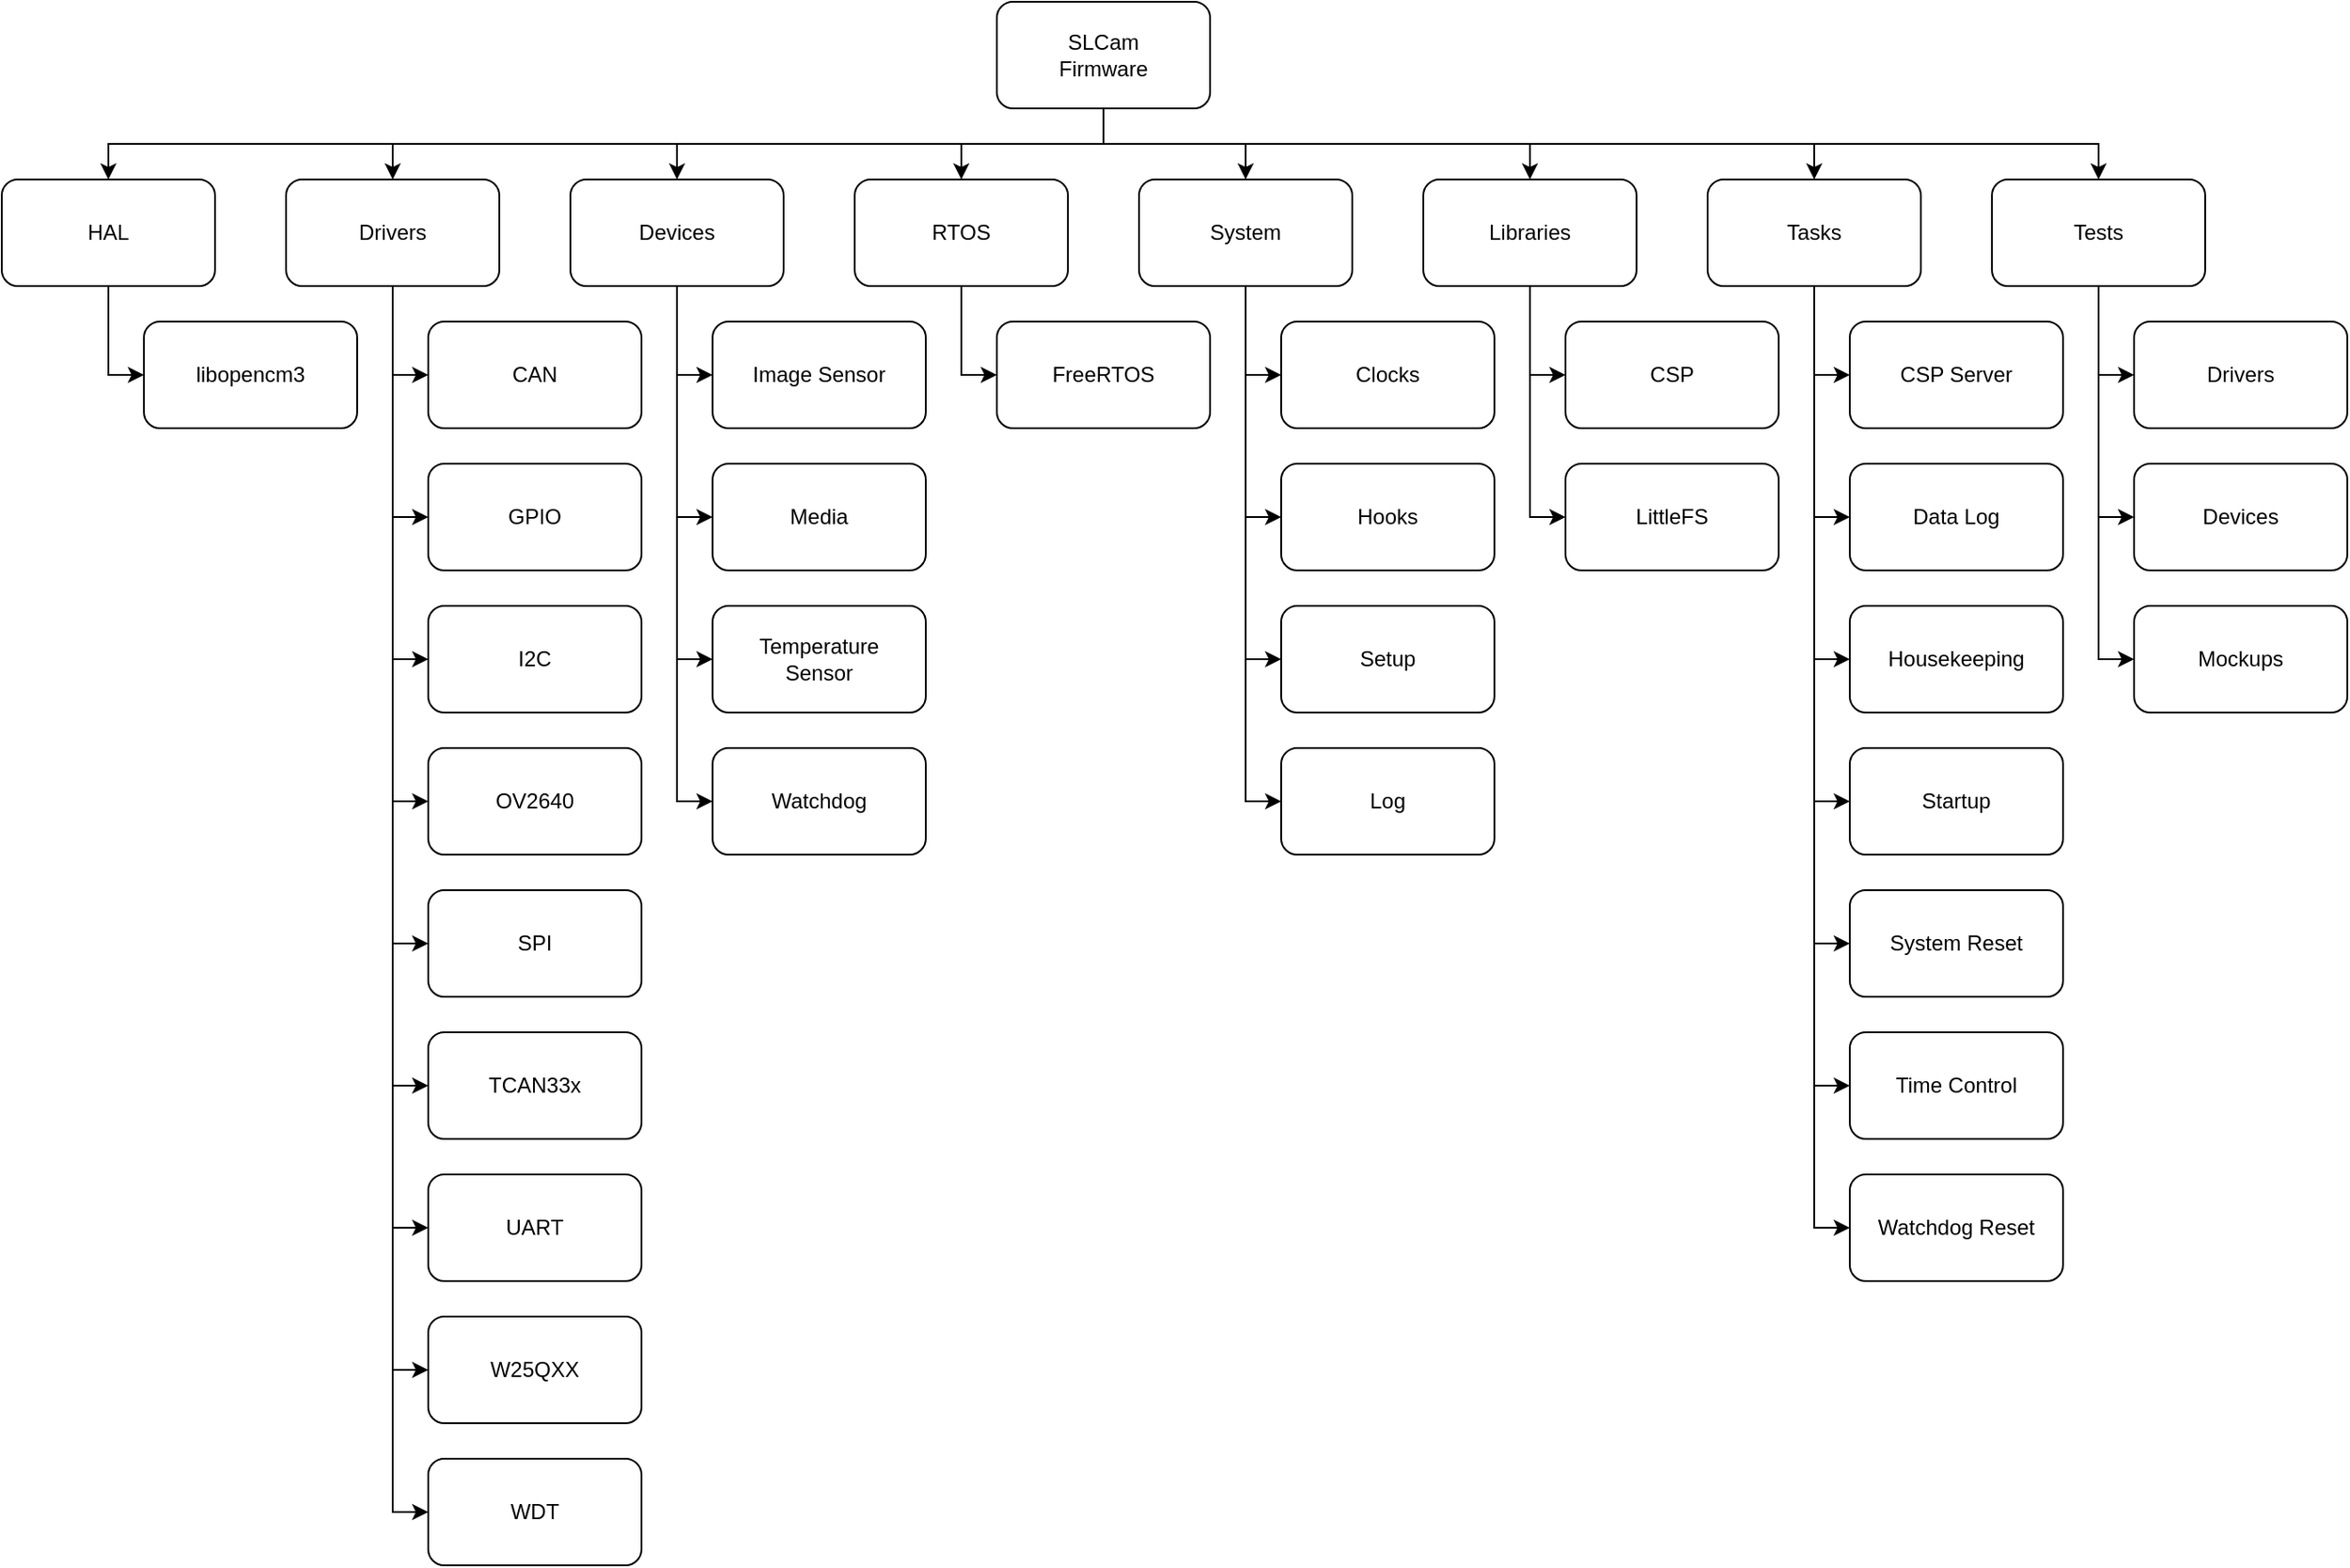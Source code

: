 <mxfile version="20.3.0" type="device"><diagram id="0qJPchqlG3AJ2SKAlhdZ" name="Page-1"><mxGraphModel dx="1422" dy="873" grid="1" gridSize="10" guides="1" tooltips="1" connect="1" arrows="1" fold="1" page="1" pageScale="1" pageWidth="3300" pageHeight="2339" math="0" shadow="0"><root><mxCell id="0"/><mxCell id="1" parent="0"/><mxCell id="wKr-DCmSTUYVzHx5VQgJ-1" value="Drivers" style="rounded=1;whiteSpace=wrap;html=1;" parent="1" vertex="1"><mxGeometry x="360" y="440" width="120" height="60" as="geometry"/></mxCell><mxCell id="wKr-DCmSTUYVzHx5VQgJ-2" value="Devices" style="rounded=1;whiteSpace=wrap;html=1;" parent="1" vertex="1"><mxGeometry x="520" y="440" width="120" height="60" as="geometry"/></mxCell><mxCell id="wKr-DCmSTUYVzHx5VQgJ-3" value="Tasks" style="rounded=1;whiteSpace=wrap;html=1;" parent="1" vertex="1"><mxGeometry x="1160" y="440" width="120" height="60" as="geometry"/></mxCell><mxCell id="wKr-DCmSTUYVzHx5VQgJ-4" value="CAN" style="rounded=1;whiteSpace=wrap;html=1;" parent="1" vertex="1"><mxGeometry x="440" y="520" width="120" height="60" as="geometry"/></mxCell><mxCell id="wKr-DCmSTUYVzHx5VQgJ-5" value="GPIO" style="rounded=1;whiteSpace=wrap;html=1;" parent="1" vertex="1"><mxGeometry x="440" y="600" width="120" height="60" as="geometry"/></mxCell><mxCell id="wKr-DCmSTUYVzHx5VQgJ-6" value="I2C" style="rounded=1;whiteSpace=wrap;html=1;" parent="1" vertex="1"><mxGeometry x="440" y="680" width="120" height="60" as="geometry"/></mxCell><mxCell id="wKr-DCmSTUYVzHx5VQgJ-7" value="OV2640" style="rounded=1;whiteSpace=wrap;html=1;" parent="1" vertex="1"><mxGeometry x="440" y="760" width="120" height="60" as="geometry"/></mxCell><mxCell id="wKr-DCmSTUYVzHx5VQgJ-8" value="SPI" style="rounded=1;whiteSpace=wrap;html=1;" parent="1" vertex="1"><mxGeometry x="440" y="840" width="120" height="60" as="geometry"/></mxCell><mxCell id="wKr-DCmSTUYVzHx5VQgJ-9" value="UART" style="rounded=1;whiteSpace=wrap;html=1;" parent="1" vertex="1"><mxGeometry x="440" y="1000" width="120" height="60" as="geometry"/></mxCell><mxCell id="wKr-DCmSTUYVzHx5VQgJ-10" value="W25QXX" style="rounded=1;whiteSpace=wrap;html=1;" parent="1" vertex="1"><mxGeometry x="440" y="1080" width="120" height="60" as="geometry"/></mxCell><mxCell id="wKr-DCmSTUYVzHx5VQgJ-18" value="" style="endArrow=classic;html=1;rounded=0;entryX=0;entryY=0.5;entryDx=0;entryDy=0;exitX=0.5;exitY=1;exitDx=0;exitDy=0;" parent="1" source="wKr-DCmSTUYVzHx5VQgJ-1" target="wKr-DCmSTUYVzHx5VQgJ-4" edge="1"><mxGeometry width="50" height="50" relative="1" as="geometry"><mxPoint x="330" y="580" as="sourcePoint"/><mxPoint x="380" y="530" as="targetPoint"/><Array as="points"><mxPoint x="420" y="550"/></Array></mxGeometry></mxCell><mxCell id="wKr-DCmSTUYVzHx5VQgJ-19" value="" style="endArrow=classic;html=1;rounded=0;entryX=0;entryY=0.5;entryDx=0;entryDy=0;exitX=0.5;exitY=1;exitDx=0;exitDy=0;" parent="1" source="wKr-DCmSTUYVzHx5VQgJ-1" target="wKr-DCmSTUYVzHx5VQgJ-5" edge="1"><mxGeometry width="50" height="50" relative="1" as="geometry"><mxPoint x="230" y="710" as="sourcePoint"/><mxPoint x="280" y="660" as="targetPoint"/><Array as="points"><mxPoint x="420" y="630"/></Array></mxGeometry></mxCell><mxCell id="wKr-DCmSTUYVzHx5VQgJ-20" value="" style="endArrow=classic;html=1;rounded=0;entryX=0;entryY=0.5;entryDx=0;entryDy=0;exitX=0.5;exitY=1;exitDx=0;exitDy=0;" parent="1" source="wKr-DCmSTUYVzHx5VQgJ-1" target="wKr-DCmSTUYVzHx5VQgJ-6" edge="1"><mxGeometry width="50" height="50" relative="1" as="geometry"><mxPoint x="340" y="760" as="sourcePoint"/><mxPoint x="390" y="710" as="targetPoint"/><Array as="points"><mxPoint x="420" y="710"/></Array></mxGeometry></mxCell><mxCell id="wKr-DCmSTUYVzHx5VQgJ-21" value="" style="endArrow=classic;html=1;rounded=0;entryX=0;entryY=0.5;entryDx=0;entryDy=0;exitX=0.5;exitY=1;exitDx=0;exitDy=0;" parent="1" source="wKr-DCmSTUYVzHx5VQgJ-1" target="wKr-DCmSTUYVzHx5VQgJ-7" edge="1"><mxGeometry width="50" height="50" relative="1" as="geometry"><mxPoint x="260" y="810" as="sourcePoint"/><mxPoint x="310" y="760" as="targetPoint"/><Array as="points"><mxPoint x="420" y="790"/></Array></mxGeometry></mxCell><mxCell id="wKr-DCmSTUYVzHx5VQgJ-22" value="" style="endArrow=classic;html=1;rounded=0;entryX=0;entryY=0.5;entryDx=0;entryDy=0;exitX=0.5;exitY=1;exitDx=0;exitDy=0;" parent="1" source="wKr-DCmSTUYVzHx5VQgJ-1" target="wKr-DCmSTUYVzHx5VQgJ-8" edge="1"><mxGeometry width="50" height="50" relative="1" as="geometry"><mxPoint x="260" y="890" as="sourcePoint"/><mxPoint x="310" y="840" as="targetPoint"/><Array as="points"><mxPoint x="420" y="870"/></Array></mxGeometry></mxCell><mxCell id="wKr-DCmSTUYVzHx5VQgJ-23" value="" style="endArrow=classic;html=1;rounded=0;entryX=0;entryY=0.5;entryDx=0;entryDy=0;exitX=0.5;exitY=1;exitDx=0;exitDy=0;" parent="1" source="wKr-DCmSTUYVzHx5VQgJ-1" target="wKr-DCmSTUYVzHx5VQgJ-9" edge="1"><mxGeometry width="50" height="50" relative="1" as="geometry"><mxPoint x="260" y="1010" as="sourcePoint"/><mxPoint x="310" y="960" as="targetPoint"/><Array as="points"><mxPoint x="420" y="1030"/></Array></mxGeometry></mxCell><mxCell id="wKr-DCmSTUYVzHx5VQgJ-24" value="" style="endArrow=classic;html=1;rounded=0;entryX=0;entryY=0.5;entryDx=0;entryDy=0;exitX=0.5;exitY=1;exitDx=0;exitDy=0;" parent="1" source="wKr-DCmSTUYVzHx5VQgJ-1" target="wKr-DCmSTUYVzHx5VQgJ-10" edge="1"><mxGeometry width="50" height="50" relative="1" as="geometry"><mxPoint x="340" y="720" as="sourcePoint"/><mxPoint x="380" y="1050" as="targetPoint"/><Array as="points"><mxPoint x="420" y="1110"/></Array></mxGeometry></mxCell><mxCell id="wKr-DCmSTUYVzHx5VQgJ-32" value="Image Sensor" style="rounded=1;whiteSpace=wrap;html=1;" parent="1" vertex="1"><mxGeometry x="600" y="520" width="120" height="60" as="geometry"/></mxCell><mxCell id="wKr-DCmSTUYVzHx5VQgJ-33" value="Media" style="rounded=1;whiteSpace=wrap;html=1;" parent="1" vertex="1"><mxGeometry x="600" y="600" width="120" height="60" as="geometry"/></mxCell><mxCell id="wKr-DCmSTUYVzHx5VQgJ-35" value="Temperature&lt;br&gt;Sensor" style="rounded=1;whiteSpace=wrap;html=1;" parent="1" vertex="1"><mxGeometry x="600" y="680" width="120" height="60" as="geometry"/></mxCell><mxCell id="wKr-DCmSTUYVzHx5VQgJ-37" value="Watchdog" style="rounded=1;whiteSpace=wrap;html=1;" parent="1" vertex="1"><mxGeometry x="600" y="760" width="120" height="60" as="geometry"/></mxCell><mxCell id="wKr-DCmSTUYVzHx5VQgJ-43" value="CSP Server" style="rounded=1;whiteSpace=wrap;html=1;" parent="1" vertex="1"><mxGeometry x="1240" y="520" width="120" height="60" as="geometry"/></mxCell><mxCell id="wKr-DCmSTUYVzHx5VQgJ-44" value="Housekeeping" style="rounded=1;whiteSpace=wrap;html=1;" parent="1" vertex="1"><mxGeometry x="1240" y="680" width="120" height="60" as="geometry"/></mxCell><mxCell id="wKr-DCmSTUYVzHx5VQgJ-45" value="Startup" style="rounded=1;whiteSpace=wrap;html=1;" parent="1" vertex="1"><mxGeometry x="1240" y="760" width="120" height="60" as="geometry"/></mxCell><mxCell id="wKr-DCmSTUYVzHx5VQgJ-46" value="System Reset" style="rounded=1;whiteSpace=wrap;html=1;" parent="1" vertex="1"><mxGeometry x="1240" y="840" width="120" height="60" as="geometry"/></mxCell><mxCell id="wKr-DCmSTUYVzHx5VQgJ-47" value="Time Control" style="rounded=1;whiteSpace=wrap;html=1;" parent="1" vertex="1"><mxGeometry x="1240" y="920" width="120" height="60" as="geometry"/></mxCell><mxCell id="wKr-DCmSTUYVzHx5VQgJ-48" value="Watchdog Reset" style="rounded=1;whiteSpace=wrap;html=1;" parent="1" vertex="1"><mxGeometry x="1240" y="1000" width="120" height="60" as="geometry"/></mxCell><mxCell id="wKr-DCmSTUYVzHx5VQgJ-52" value="" style="endArrow=classic;html=1;rounded=0;entryX=0;entryY=0.5;entryDx=0;entryDy=0;exitX=0.5;exitY=1;exitDx=0;exitDy=0;" parent="1" source="wKr-DCmSTUYVzHx5VQgJ-2" target="wKr-DCmSTUYVzHx5VQgJ-32" edge="1"><mxGeometry width="50" height="50" relative="1" as="geometry"><mxPoint x="550" y="630" as="sourcePoint"/><mxPoint x="600" y="580" as="targetPoint"/><Array as="points"><mxPoint x="580" y="550"/></Array></mxGeometry></mxCell><mxCell id="wKr-DCmSTUYVzHx5VQgJ-54" value="" style="endArrow=classic;html=1;rounded=0;entryX=0;entryY=0.5;entryDx=0;entryDy=0;exitX=0.5;exitY=1;exitDx=0;exitDy=0;" parent="1" target="wKr-DCmSTUYVzHx5VQgJ-33" edge="1"><mxGeometry width="50" height="50" relative="1" as="geometry"><mxPoint x="580" y="500" as="sourcePoint"/><mxPoint x="600" y="710" as="targetPoint"/><Array as="points"><mxPoint x="580" y="630"/></Array></mxGeometry></mxCell><mxCell id="wKr-DCmSTUYVzHx5VQgJ-56" value="" style="endArrow=classic;html=1;rounded=0;entryX=0;entryY=0.5;entryDx=0;entryDy=0;exitX=0.5;exitY=1;exitDx=0;exitDy=0;" parent="1" edge="1"><mxGeometry width="50" height="50" relative="1" as="geometry"><mxPoint x="1220" y="500" as="sourcePoint"/><mxPoint x="1240" y="550" as="targetPoint"/><Array as="points"><mxPoint x="1220" y="550"/></Array></mxGeometry></mxCell><mxCell id="wKr-DCmSTUYVzHx5VQgJ-57" value="" style="endArrow=classic;html=1;rounded=0;entryX=0;entryY=0.5;entryDx=0;entryDy=0;exitX=0.5;exitY=1;exitDx=0;exitDy=0;" parent="1" edge="1"><mxGeometry width="50" height="50" relative="1" as="geometry"><mxPoint x="1220" y="500" as="sourcePoint"/><mxPoint x="1240" y="630" as="targetPoint"/><Array as="points"><mxPoint x="1220" y="630"/></Array></mxGeometry></mxCell><mxCell id="wKr-DCmSTUYVzHx5VQgJ-58" value="" style="endArrow=classic;html=1;rounded=0;entryX=0;entryY=0.5;entryDx=0;entryDy=0;exitX=0.5;exitY=1;exitDx=0;exitDy=0;" parent="1" edge="1"><mxGeometry width="50" height="50" relative="1" as="geometry"><mxPoint x="1220" y="500" as="sourcePoint"/><mxPoint x="1240" y="710.0" as="targetPoint"/><Array as="points"><mxPoint x="1220" y="710"/></Array></mxGeometry></mxCell><mxCell id="wKr-DCmSTUYVzHx5VQgJ-59" value="" style="endArrow=classic;html=1;rounded=0;entryX=0;entryY=0.5;entryDx=0;entryDy=0;exitX=0.5;exitY=1;exitDx=0;exitDy=0;" parent="1" edge="1"><mxGeometry width="50" height="50" relative="1" as="geometry"><mxPoint x="1220" y="500" as="sourcePoint"/><mxPoint x="1240" y="790" as="targetPoint"/><Array as="points"><mxPoint x="1220" y="790"/></Array></mxGeometry></mxCell><mxCell id="wKr-DCmSTUYVzHx5VQgJ-60" value="" style="endArrow=classic;html=1;rounded=0;entryX=0;entryY=0.5;entryDx=0;entryDy=0;exitX=0.5;exitY=1;exitDx=0;exitDy=0;" parent="1" target="wKr-DCmSTUYVzHx5VQgJ-35" edge="1"><mxGeometry width="50" height="50" relative="1" as="geometry"><mxPoint x="580.0" y="500" as="sourcePoint"/><mxPoint x="600.0" y="870" as="targetPoint"/><Array as="points"><mxPoint x="580" y="710"/></Array></mxGeometry></mxCell><mxCell id="wKr-DCmSTUYVzHx5VQgJ-61" value="" style="endArrow=classic;html=1;rounded=0;entryX=0;entryY=0.5;entryDx=0;entryDy=0;exitX=0.5;exitY=1;exitDx=0;exitDy=0;" parent="1" edge="1"><mxGeometry width="50" height="50" relative="1" as="geometry"><mxPoint x="1220" y="500" as="sourcePoint"/><mxPoint x="1240" y="870" as="targetPoint"/><Array as="points"><mxPoint x="1220" y="870"/></Array></mxGeometry></mxCell><mxCell id="wKr-DCmSTUYVzHx5VQgJ-63" value="" style="endArrow=classic;html=1;rounded=0;entryX=0;entryY=0.5;entryDx=0;entryDy=0;exitX=0.5;exitY=1;exitDx=0;exitDy=0;" parent="1" edge="1"><mxGeometry width="50" height="50" relative="1" as="geometry"><mxPoint x="1220" y="500" as="sourcePoint"/><mxPoint x="1240" y="950" as="targetPoint"/><Array as="points"><mxPoint x="1220" y="950"/></Array></mxGeometry></mxCell><mxCell id="wKr-DCmSTUYVzHx5VQgJ-65" value="" style="endArrow=classic;html=1;rounded=0;entryX=0;entryY=0.5;entryDx=0;entryDy=0;exitX=0.5;exitY=1;exitDx=0;exitDy=0;" parent="1" target="wKr-DCmSTUYVzHx5VQgJ-37" edge="1"><mxGeometry width="50" height="50" relative="1" as="geometry"><mxPoint x="580" y="500" as="sourcePoint"/><mxPoint x="600" y="1030" as="targetPoint"/><Array as="points"><mxPoint x="580" y="790"/></Array></mxGeometry></mxCell><mxCell id="wKr-DCmSTUYVzHx5VQgJ-73" value="SLCam&lt;br&gt;Firmware" style="rounded=1;whiteSpace=wrap;html=1;" parent="1" vertex="1"><mxGeometry x="760" y="340" width="120" height="60" as="geometry"/></mxCell><mxCell id="wKr-DCmSTUYVzHx5VQgJ-74" value="Tests" style="rounded=1;whiteSpace=wrap;html=1;" parent="1" vertex="1"><mxGeometry x="1320" y="440" width="120" height="60" as="geometry"/></mxCell><mxCell id="wKr-DCmSTUYVzHx5VQgJ-75" value="RTOS" style="rounded=1;whiteSpace=wrap;html=1;" parent="1" vertex="1"><mxGeometry x="680" y="440" width="120" height="60" as="geometry"/></mxCell><mxCell id="wKr-DCmSTUYVzHx5VQgJ-76" value="FreeRTOS" style="rounded=1;whiteSpace=wrap;html=1;" parent="1" vertex="1"><mxGeometry x="760" y="520" width="120" height="60" as="geometry"/></mxCell><mxCell id="wKr-DCmSTUYVzHx5VQgJ-77" value="HAL" style="rounded=1;whiteSpace=wrap;html=1;" parent="1" vertex="1"><mxGeometry x="200" y="440" width="120" height="60" as="geometry"/></mxCell><mxCell id="wKr-DCmSTUYVzHx5VQgJ-78" value="libopencm3" style="rounded=1;whiteSpace=wrap;html=1;" parent="1" vertex="1"><mxGeometry x="280" y="520" width="120" height="60" as="geometry"/></mxCell><mxCell id="wKr-DCmSTUYVzHx5VQgJ-79" value="" style="endArrow=classic;html=1;rounded=0;entryX=0;entryY=0.5;entryDx=0;entryDy=0;exitX=0.5;exitY=1;exitDx=0;exitDy=0;" parent="1" source="wKr-DCmSTUYVzHx5VQgJ-77" target="wKr-DCmSTUYVzHx5VQgJ-78" edge="1"><mxGeometry width="50" height="50" relative="1" as="geometry"><mxPoint x="150" y="650" as="sourcePoint"/><mxPoint x="200" y="600" as="targetPoint"/><Array as="points"><mxPoint x="260" y="550"/></Array></mxGeometry></mxCell><mxCell id="wKr-DCmSTUYVzHx5VQgJ-80" value="System" style="rounded=1;whiteSpace=wrap;html=1;" parent="1" vertex="1"><mxGeometry x="840" y="440" width="120" height="60" as="geometry"/></mxCell><mxCell id="wKr-DCmSTUYVzHx5VQgJ-81" value="" style="endArrow=classic;html=1;rounded=0;exitX=0.5;exitY=1;exitDx=0;exitDy=0;entryX=0.5;entryY=0;entryDx=0;entryDy=0;" parent="1" source="wKr-DCmSTUYVzHx5VQgJ-73" target="wKr-DCmSTUYVzHx5VQgJ-77" edge="1"><mxGeometry width="50" height="50" relative="1" as="geometry"><mxPoint x="440" y="370" as="sourcePoint"/><mxPoint x="490" y="320" as="targetPoint"/><Array as="points"><mxPoint x="820" y="420"/><mxPoint x="260" y="420"/></Array></mxGeometry></mxCell><mxCell id="wKr-DCmSTUYVzHx5VQgJ-82" value="" style="endArrow=classic;html=1;rounded=0;exitX=0.5;exitY=1;exitDx=0;exitDy=0;entryX=0.5;entryY=0;entryDx=0;entryDy=0;" parent="1" source="wKr-DCmSTUYVzHx5VQgJ-73" target="wKr-DCmSTUYVzHx5VQgJ-1" edge="1"><mxGeometry width="50" height="50" relative="1" as="geometry"><mxPoint x="530" y="360" as="sourcePoint"/><mxPoint x="580" y="310" as="targetPoint"/><Array as="points"><mxPoint x="820" y="420"/><mxPoint x="420" y="420"/></Array></mxGeometry></mxCell><mxCell id="wKr-DCmSTUYVzHx5VQgJ-84" value="" style="endArrow=classic;html=1;rounded=0;entryX=0.5;entryY=0;entryDx=0;entryDy=0;exitX=0.5;exitY=1;exitDx=0;exitDy=0;" parent="1" source="wKr-DCmSTUYVzHx5VQgJ-73" target="wKr-DCmSTUYVzHx5VQgJ-2" edge="1"><mxGeometry width="50" height="50" relative="1" as="geometry"><mxPoint x="740" y="400" as="sourcePoint"/><mxPoint x="590" y="270" as="targetPoint"/><Array as="points"><mxPoint x="820" y="420"/><mxPoint x="580" y="420"/></Array></mxGeometry></mxCell><mxCell id="wKr-DCmSTUYVzHx5VQgJ-85" value="" style="endArrow=classic;html=1;rounded=0;exitX=0.5;exitY=1;exitDx=0;exitDy=0;entryX=0.5;entryY=0;entryDx=0;entryDy=0;" parent="1" source="wKr-DCmSTUYVzHx5VQgJ-73" target="wKr-DCmSTUYVzHx5VQgJ-75" edge="1"><mxGeometry width="50" height="50" relative="1" as="geometry"><mxPoint x="910" y="340" as="sourcePoint"/><mxPoint x="960" y="290" as="targetPoint"/><Array as="points"><mxPoint x="820" y="420"/><mxPoint x="740" y="420"/></Array></mxGeometry></mxCell><mxCell id="wKr-DCmSTUYVzHx5VQgJ-86" value="" style="endArrow=classic;html=1;rounded=0;exitX=0.5;exitY=1;exitDx=0;exitDy=0;entryX=0.5;entryY=0;entryDx=0;entryDy=0;" parent="1" source="wKr-DCmSTUYVzHx5VQgJ-73" target="wKr-DCmSTUYVzHx5VQgJ-80" edge="1"><mxGeometry width="50" height="50" relative="1" as="geometry"><mxPoint x="850" y="400" as="sourcePoint"/><mxPoint x="900" y="350" as="targetPoint"/><Array as="points"><mxPoint x="820" y="420"/><mxPoint x="900" y="420"/></Array></mxGeometry></mxCell><mxCell id="wKr-DCmSTUYVzHx5VQgJ-87" value="" style="endArrow=classic;html=1;rounded=0;entryX=0.5;entryY=0;entryDx=0;entryDy=0;exitX=0.5;exitY=1;exitDx=0;exitDy=0;" parent="1" source="wKr-DCmSTUYVzHx5VQgJ-73" target="CFDHa2f1Dzw2Eoaa0pef-2" edge="1"><mxGeometry width="50" height="50" relative="1" as="geometry"><mxPoint x="740" y="400" as="sourcePoint"/><mxPoint x="1010" y="330" as="targetPoint"/><Array as="points"><mxPoint x="820" y="420"/><mxPoint x="1060" y="420"/></Array></mxGeometry></mxCell><mxCell id="wKr-DCmSTUYVzHx5VQgJ-88" value="" style="endArrow=classic;html=1;rounded=0;entryX=0.5;entryY=0;entryDx=0;entryDy=0;exitX=0.5;exitY=1;exitDx=0;exitDy=0;" parent="1" source="wKr-DCmSTUYVzHx5VQgJ-73" target="wKr-DCmSTUYVzHx5VQgJ-3" edge="1"><mxGeometry width="50" height="50" relative="1" as="geometry"><mxPoint x="1060" y="390" as="sourcePoint"/><mxPoint x="1110" y="340" as="targetPoint"/><Array as="points"><mxPoint x="820" y="420"/><mxPoint x="1220" y="420"/></Array></mxGeometry></mxCell><mxCell id="wKr-DCmSTUYVzHx5VQgJ-89" value="" style="endArrow=classic;html=1;rounded=0;entryX=0;entryY=0.5;entryDx=0;entryDy=0;exitX=0.5;exitY=1;exitDx=0;exitDy=0;" parent="1" edge="1"><mxGeometry width="50" height="50" relative="1" as="geometry"><mxPoint x="740" y="500" as="sourcePoint"/><mxPoint x="760" y="550" as="targetPoint"/><Array as="points"><mxPoint x="740" y="550"/></Array></mxGeometry></mxCell><mxCell id="wKr-DCmSTUYVzHx5VQgJ-90" value="Clocks" style="rounded=1;whiteSpace=wrap;html=1;" parent="1" vertex="1"><mxGeometry x="920" y="520" width="120" height="60" as="geometry"/></mxCell><mxCell id="wKr-DCmSTUYVzHx5VQgJ-91" value="Hooks" style="rounded=1;whiteSpace=wrap;html=1;" parent="1" vertex="1"><mxGeometry x="920" y="600" width="120" height="60" as="geometry"/></mxCell><mxCell id="wKr-DCmSTUYVzHx5VQgJ-92" value="Setup" style="rounded=1;whiteSpace=wrap;html=1;" parent="1" vertex="1"><mxGeometry x="920" y="680" width="120" height="60" as="geometry"/></mxCell><mxCell id="wKr-DCmSTUYVzHx5VQgJ-93" value="Log" style="rounded=1;whiteSpace=wrap;html=1;" parent="1" vertex="1"><mxGeometry x="920" y="760" width="120" height="60" as="geometry"/></mxCell><mxCell id="wKr-DCmSTUYVzHx5VQgJ-94" value="" style="endArrow=classic;html=1;rounded=0;entryX=0;entryY=0.5;entryDx=0;entryDy=0;exitX=0.5;exitY=1;exitDx=0;exitDy=0;" parent="1" source="wKr-DCmSTUYVzHx5VQgJ-80" target="wKr-DCmSTUYVzHx5VQgJ-90" edge="1"><mxGeometry width="50" height="50" relative="1" as="geometry"><mxPoint x="760" y="680" as="sourcePoint"/><mxPoint x="810" y="630" as="targetPoint"/><Array as="points"><mxPoint x="900" y="550"/></Array></mxGeometry></mxCell><mxCell id="wKr-DCmSTUYVzHx5VQgJ-96" value="" style="endArrow=classic;html=1;rounded=0;entryX=0;entryY=0.5;entryDx=0;entryDy=0;exitX=0.5;exitY=1;exitDx=0;exitDy=0;" parent="1" edge="1"><mxGeometry width="50" height="50" relative="1" as="geometry"><mxPoint x="900" y="500" as="sourcePoint"/><mxPoint x="920" y="630" as="targetPoint"/><Array as="points"><mxPoint x="900" y="630"/></Array></mxGeometry></mxCell><mxCell id="wKr-DCmSTUYVzHx5VQgJ-98" value="" style="endArrow=classic;html=1;rounded=0;entryX=0;entryY=0.5;entryDx=0;entryDy=0;exitX=0.5;exitY=1;exitDx=0;exitDy=0;" parent="1" edge="1"><mxGeometry width="50" height="50" relative="1" as="geometry"><mxPoint x="900" y="500" as="sourcePoint"/><mxPoint x="920" y="710" as="targetPoint"/><Array as="points"><mxPoint x="900" y="710"/></Array></mxGeometry></mxCell><mxCell id="wKr-DCmSTUYVzHx5VQgJ-99" value="" style="endArrow=classic;html=1;rounded=0;entryX=0;entryY=0.5;entryDx=0;entryDy=0;exitX=0.5;exitY=1;exitDx=0;exitDy=0;" parent="1" edge="1"><mxGeometry width="50" height="50" relative="1" as="geometry"><mxPoint x="900" y="500" as="sourcePoint"/><mxPoint x="920" y="790" as="targetPoint"/><Array as="points"><mxPoint x="900" y="790"/></Array></mxGeometry></mxCell><mxCell id="wKr-DCmSTUYVzHx5VQgJ-100" value="Drivers" style="rounded=1;whiteSpace=wrap;html=1;" parent="1" vertex="1"><mxGeometry x="1400" y="520" width="120" height="60" as="geometry"/></mxCell><mxCell id="wKr-DCmSTUYVzHx5VQgJ-101" value="Devices" style="rounded=1;whiteSpace=wrap;html=1;" parent="1" vertex="1"><mxGeometry x="1400" y="600" width="120" height="60" as="geometry"/></mxCell><mxCell id="wKr-DCmSTUYVzHx5VQgJ-102" value="Mockups" style="rounded=1;whiteSpace=wrap;html=1;" parent="1" vertex="1"><mxGeometry x="1400" y="680" width="120" height="60" as="geometry"/></mxCell><mxCell id="wKr-DCmSTUYVzHx5VQgJ-105" value="" style="endArrow=classic;html=1;rounded=0;entryX=0;entryY=0.5;entryDx=0;entryDy=0;exitX=0.5;exitY=1;exitDx=0;exitDy=0;" parent="1" edge="1"><mxGeometry width="50" height="50" relative="1" as="geometry"><mxPoint x="1380" y="500" as="sourcePoint"/><mxPoint x="1400" y="550" as="targetPoint"/><Array as="points"><mxPoint x="1380" y="550"/></Array></mxGeometry></mxCell><mxCell id="wKr-DCmSTUYVzHx5VQgJ-108" value="" style="endArrow=classic;html=1;rounded=0;entryX=0;entryY=0.5;entryDx=0;entryDy=0;exitX=0.5;exitY=1;exitDx=0;exitDy=0;" parent="1" edge="1"><mxGeometry width="50" height="50" relative="1" as="geometry"><mxPoint x="1380" y="500" as="sourcePoint"/><mxPoint x="1400" y="630" as="targetPoint"/><Array as="points"><mxPoint x="1380" y="630"/></Array></mxGeometry></mxCell><mxCell id="wKr-DCmSTUYVzHx5VQgJ-109" value="" style="endArrow=classic;html=1;rounded=0;entryX=0;entryY=0.5;entryDx=0;entryDy=0;exitX=0.5;exitY=1;exitDx=0;exitDy=0;" parent="1" edge="1"><mxGeometry width="50" height="50" relative="1" as="geometry"><mxPoint x="1380" y="500" as="sourcePoint"/><mxPoint x="1400" y="710" as="targetPoint"/><Array as="points"><mxPoint x="1380" y="710"/></Array></mxGeometry></mxCell><mxCell id="Bkrh-ptFk3ei_VH5K3O8-4" value="WDT" style="rounded=1;whiteSpace=wrap;html=1;" parent="1" vertex="1"><mxGeometry x="440" y="1160" width="120" height="60" as="geometry"/></mxCell><mxCell id="Bkrh-ptFk3ei_VH5K3O8-8" value="" style="endArrow=classic;html=1;rounded=0;entryX=0;entryY=0.5;entryDx=0;entryDy=0;exitX=0.5;exitY=1;exitDx=0;exitDy=0;" parent="1" source="wKr-DCmSTUYVzHx5VQgJ-1" target="Bkrh-ptFk3ei_VH5K3O8-4" edge="1"><mxGeometry width="50" height="50" relative="1" as="geometry"><mxPoint x="290" y="970" as="sourcePoint"/><mxPoint x="230" y="2010" as="targetPoint"/><Array as="points"><mxPoint x="420" y="1190"/></Array></mxGeometry></mxCell><mxCell id="CFDHa2f1Dzw2Eoaa0pef-2" value="Libraries" style="rounded=1;whiteSpace=wrap;html=1;" parent="1" vertex="1"><mxGeometry x="1000" y="440" width="120" height="60" as="geometry"/></mxCell><mxCell id="CFDHa2f1Dzw2Eoaa0pef-3" value="CSP" style="rounded=1;whiteSpace=wrap;html=1;" parent="1" vertex="1"><mxGeometry x="1080" y="520" width="120" height="60" as="geometry"/></mxCell><mxCell id="CFDHa2f1Dzw2Eoaa0pef-4" value="LittleFS" style="rounded=1;whiteSpace=wrap;html=1;" parent="1" vertex="1"><mxGeometry x="1080" y="600" width="120" height="60" as="geometry"/></mxCell><mxCell id="CFDHa2f1Dzw2Eoaa0pef-5" value="" style="endArrow=classic;html=1;rounded=0;exitX=0.5;exitY=1;exitDx=0;exitDy=0;entryX=0;entryY=0.5;entryDx=0;entryDy=0;" parent="1" source="CFDHa2f1Dzw2Eoaa0pef-2" target="CFDHa2f1Dzw2Eoaa0pef-3" edge="1"><mxGeometry width="50" height="50" relative="1" as="geometry"><mxPoint x="1110" y="330" as="sourcePoint"/><mxPoint x="1160" y="280" as="targetPoint"/><Array as="points"><mxPoint x="1060" y="550"/></Array></mxGeometry></mxCell><mxCell id="CFDHa2f1Dzw2Eoaa0pef-6" value="" style="endArrow=classic;html=1;rounded=0;exitX=0.5;exitY=1;exitDx=0;exitDy=0;entryX=0;entryY=0.5;entryDx=0;entryDy=0;" parent="1" source="CFDHa2f1Dzw2Eoaa0pef-2" target="CFDHa2f1Dzw2Eoaa0pef-4" edge="1"><mxGeometry width="50" height="50" relative="1" as="geometry"><mxPoint x="1070" y="350" as="sourcePoint"/><mxPoint x="1120" y="300" as="targetPoint"/><Array as="points"><mxPoint x="1060" y="630"/></Array></mxGeometry></mxCell><mxCell id="CFDHa2f1Dzw2Eoaa0pef-7" value="" style="endArrow=classic;html=1;rounded=0;entryX=0.5;entryY=0;entryDx=0;entryDy=0;exitX=0.5;exitY=1;exitDx=0;exitDy=0;" parent="1" source="wKr-DCmSTUYVzHx5VQgJ-73" target="wKr-DCmSTUYVzHx5VQgJ-74" edge="1"><mxGeometry width="50" height="50" relative="1" as="geometry"><mxPoint x="950" y="270" as="sourcePoint"/><mxPoint x="1000" y="220" as="targetPoint"/><Array as="points"><mxPoint x="820" y="420"/><mxPoint x="1380" y="420"/></Array></mxGeometry></mxCell><mxCell id="CFDHa2f1Dzw2Eoaa0pef-8" value="Data Log" style="rounded=1;whiteSpace=wrap;html=1;" parent="1" vertex="1"><mxGeometry x="1240" y="600" width="120" height="60" as="geometry"/></mxCell><mxCell id="CFDHa2f1Dzw2Eoaa0pef-9" value="" style="endArrow=classic;html=1;rounded=0;entryX=0;entryY=0.5;entryDx=0;entryDy=0;" parent="1" target="wKr-DCmSTUYVzHx5VQgJ-48" edge="1"><mxGeometry width="50" height="50" relative="1" as="geometry"><mxPoint x="1220" y="500" as="sourcePoint"/><mxPoint x="1020" y="950" as="targetPoint"/><Array as="points"><mxPoint x="1220" y="1030"/></Array></mxGeometry></mxCell><mxCell id="aCAVYPl_6_tx1a5nhNEV-1" value="TCAN33x" style="rounded=1;whiteSpace=wrap;html=1;" vertex="1" parent="1"><mxGeometry x="440" y="920" width="120" height="60" as="geometry"/></mxCell><mxCell id="aCAVYPl_6_tx1a5nhNEV-2" value="" style="endArrow=classic;html=1;rounded=0;entryX=0;entryY=0.5;entryDx=0;entryDy=0;" edge="1" parent="1" source="wKr-DCmSTUYVzHx5VQgJ-1" target="aCAVYPl_6_tx1a5nhNEV-1"><mxGeometry width="50" height="50" relative="1" as="geometry"><mxPoint x="180" y="780" as="sourcePoint"/><mxPoint x="230" y="730" as="targetPoint"/><Array as="points"><mxPoint x="420" y="950"/></Array></mxGeometry></mxCell></root></mxGraphModel></diagram></mxfile>